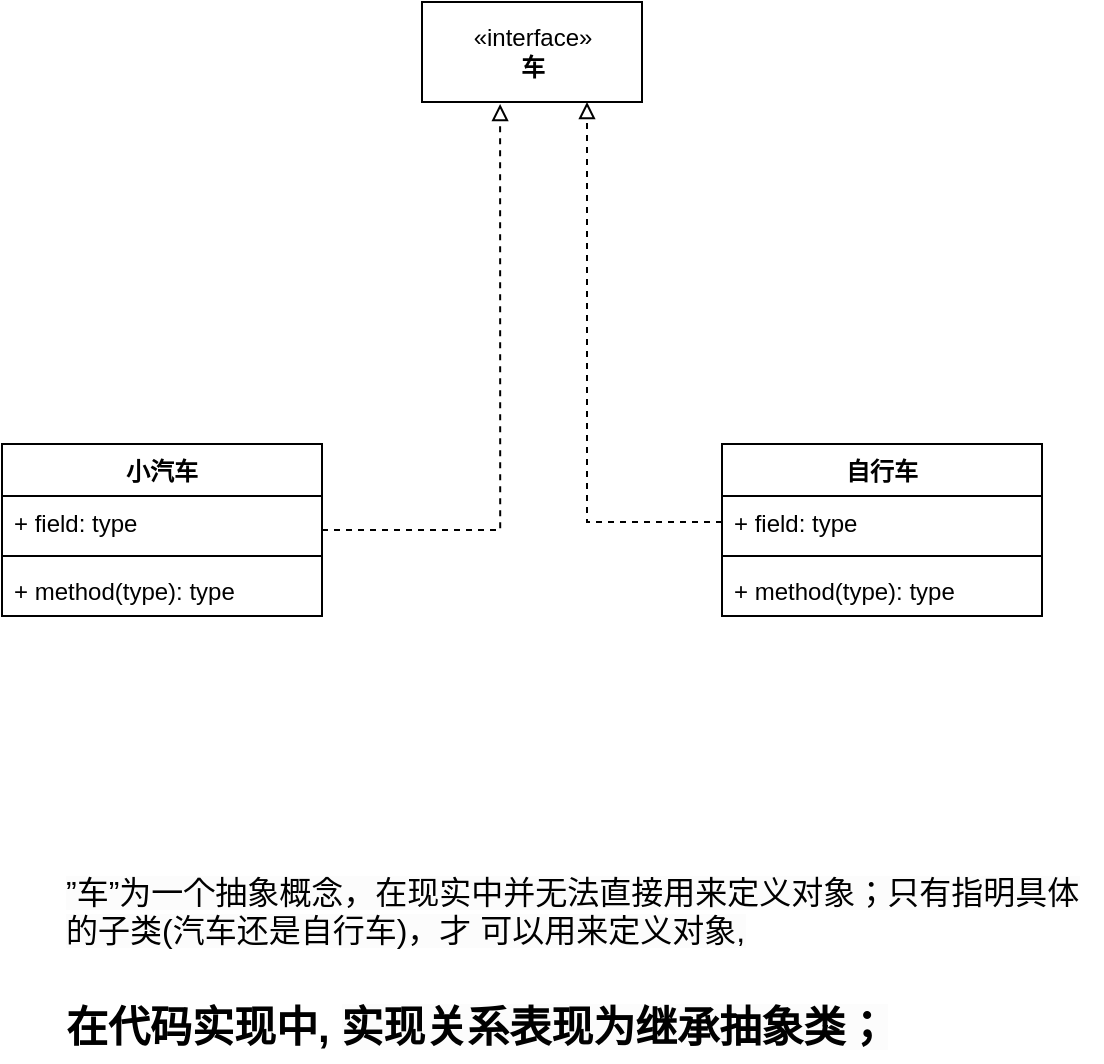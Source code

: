 <mxfile version="13.0.3" type="device"><diagram id="kaGTKU3tKzZENlI9DnPI" name="第 1 页"><mxGraphModel dx="1086" dy="806" grid="1" gridSize="10" guides="1" tooltips="1" connect="1" arrows="1" fold="1" page="1" pageScale="1" pageWidth="827" pageHeight="1169" math="0" shadow="0"><root><mxCell id="0"/><mxCell id="1" parent="0"/><mxCell id="cNj-K5dwP7MHbZ1bF_VI-1" value="«interface»&lt;br&gt;&lt;b&gt;车&lt;/b&gt;" style="html=1;" vertex="1" parent="1"><mxGeometry x="280" y="110" width="110" height="50" as="geometry"/></mxCell><mxCell id="cNj-K5dwP7MHbZ1bF_VI-6" value="自行车" style="swimlane;fontStyle=1;align=center;verticalAlign=top;childLayout=stackLayout;horizontal=1;startSize=26;horizontalStack=0;resizeParent=1;resizeParentMax=0;resizeLast=0;collapsible=1;marginBottom=0;" vertex="1" parent="1"><mxGeometry x="430" y="331" width="160" height="86" as="geometry"/></mxCell><mxCell id="cNj-K5dwP7MHbZ1bF_VI-7" value="+ field: type" style="text;strokeColor=none;fillColor=none;align=left;verticalAlign=top;spacingLeft=4;spacingRight=4;overflow=hidden;rotatable=0;points=[[0,0.5],[1,0.5]];portConstraint=eastwest;" vertex="1" parent="cNj-K5dwP7MHbZ1bF_VI-6"><mxGeometry y="26" width="160" height="26" as="geometry"/></mxCell><mxCell id="cNj-K5dwP7MHbZ1bF_VI-8" value="" style="line;strokeWidth=1;fillColor=none;align=left;verticalAlign=middle;spacingTop=-1;spacingLeft=3;spacingRight=3;rotatable=0;labelPosition=right;points=[];portConstraint=eastwest;" vertex="1" parent="cNj-K5dwP7MHbZ1bF_VI-6"><mxGeometry y="52" width="160" height="8" as="geometry"/></mxCell><mxCell id="cNj-K5dwP7MHbZ1bF_VI-9" value="+ method(type): type" style="text;strokeColor=none;fillColor=none;align=left;verticalAlign=top;spacingLeft=4;spacingRight=4;overflow=hidden;rotatable=0;points=[[0,0.5],[1,0.5]];portConstraint=eastwest;" vertex="1" parent="cNj-K5dwP7MHbZ1bF_VI-6"><mxGeometry y="60" width="160" height="26" as="geometry"/></mxCell><mxCell id="cNj-K5dwP7MHbZ1bF_VI-10" style="edgeStyle=orthogonalEdgeStyle;rounded=0;orthogonalLoop=1;jettySize=auto;html=1;entryX=0.355;entryY=1.02;entryDx=0;entryDy=0;entryPerimeter=0;dashed=1;endArrow=block;endFill=0;" edge="1" parent="1" source="cNj-K5dwP7MHbZ1bF_VI-2" target="cNj-K5dwP7MHbZ1bF_VI-1"><mxGeometry relative="1" as="geometry"><mxPoint x="320" y="170" as="targetPoint"/></mxGeometry></mxCell><mxCell id="cNj-K5dwP7MHbZ1bF_VI-2" value="小汽车" style="swimlane;fontStyle=1;align=center;verticalAlign=top;childLayout=stackLayout;horizontal=1;startSize=26;horizontalStack=0;resizeParent=1;resizeParentMax=0;resizeLast=0;collapsible=1;marginBottom=0;" vertex="1" parent="1"><mxGeometry x="70" y="331" width="160" height="86" as="geometry"/></mxCell><mxCell id="cNj-K5dwP7MHbZ1bF_VI-3" value="+ field: type" style="text;strokeColor=none;fillColor=none;align=left;verticalAlign=top;spacingLeft=4;spacingRight=4;overflow=hidden;rotatable=0;points=[[0,0.5],[1,0.5]];portConstraint=eastwest;" vertex="1" parent="cNj-K5dwP7MHbZ1bF_VI-2"><mxGeometry y="26" width="160" height="26" as="geometry"/></mxCell><mxCell id="cNj-K5dwP7MHbZ1bF_VI-4" value="" style="line;strokeWidth=1;fillColor=none;align=left;verticalAlign=middle;spacingTop=-1;spacingLeft=3;spacingRight=3;rotatable=0;labelPosition=right;points=[];portConstraint=eastwest;" vertex="1" parent="cNj-K5dwP7MHbZ1bF_VI-2"><mxGeometry y="52" width="160" height="8" as="geometry"/></mxCell><mxCell id="cNj-K5dwP7MHbZ1bF_VI-5" value="+ method(type): type" style="text;strokeColor=none;fillColor=none;align=left;verticalAlign=top;spacingLeft=4;spacingRight=4;overflow=hidden;rotatable=0;points=[[0,0.5],[1,0.5]];portConstraint=eastwest;" vertex="1" parent="cNj-K5dwP7MHbZ1bF_VI-2"><mxGeometry y="60" width="160" height="26" as="geometry"/></mxCell><mxCell id="cNj-K5dwP7MHbZ1bF_VI-11" style="edgeStyle=orthogonalEdgeStyle;rounded=0;orthogonalLoop=1;jettySize=auto;html=1;exitX=0;exitY=0.5;exitDx=0;exitDy=0;entryX=0.75;entryY=1;entryDx=0;entryDy=0;dashed=1;endArrow=block;endFill=0;" edge="1" parent="1" source="cNj-K5dwP7MHbZ1bF_VI-7" target="cNj-K5dwP7MHbZ1bF_VI-1"><mxGeometry relative="1" as="geometry"/></mxCell><mxCell id="cNj-K5dwP7MHbZ1bF_VI-12" value="&lt;span style=&quot;font-family: &amp;#34;lato&amp;#34; , , &amp;#34;helvetica neue&amp;#34; , &amp;#34;arial&amp;#34; , sans-serif ; font-size: 16px ; background-color: rgb(252 , 252 , 252)&quot;&gt;”车”为一个抽象概念，在现实中并无法直接用来定义对象；只有指明具体的子类(汽车还是自行车)，才 可以用来定义对象,&lt;br&gt;&lt;/span&gt;&lt;b style=&quot;font-size: 22px&quot;&gt;&lt;br&gt;&lt;/b&gt;&lt;b style=&quot;font-size: 21px&quot;&gt;&lt;span&gt;在代码实现中,&amp;nbsp;&lt;/span&gt;&lt;span style=&quot;font-family: &amp;#34;lato&amp;#34; , , &amp;#34;helvetica neue&amp;#34; , &amp;#34;arial&amp;#34; , sans-serif ; background-color: rgb(252 , 252 , 252)&quot;&gt;实现关系表现为继承抽象类；&lt;/span&gt;&lt;/b&gt;" style="text;html=1;strokeColor=none;fillColor=none;align=left;verticalAlign=middle;whiteSpace=wrap;rounded=0;" vertex="1" parent="1"><mxGeometry x="100" y="540" width="520" height="100" as="geometry"/></mxCell></root></mxGraphModel></diagram></mxfile>